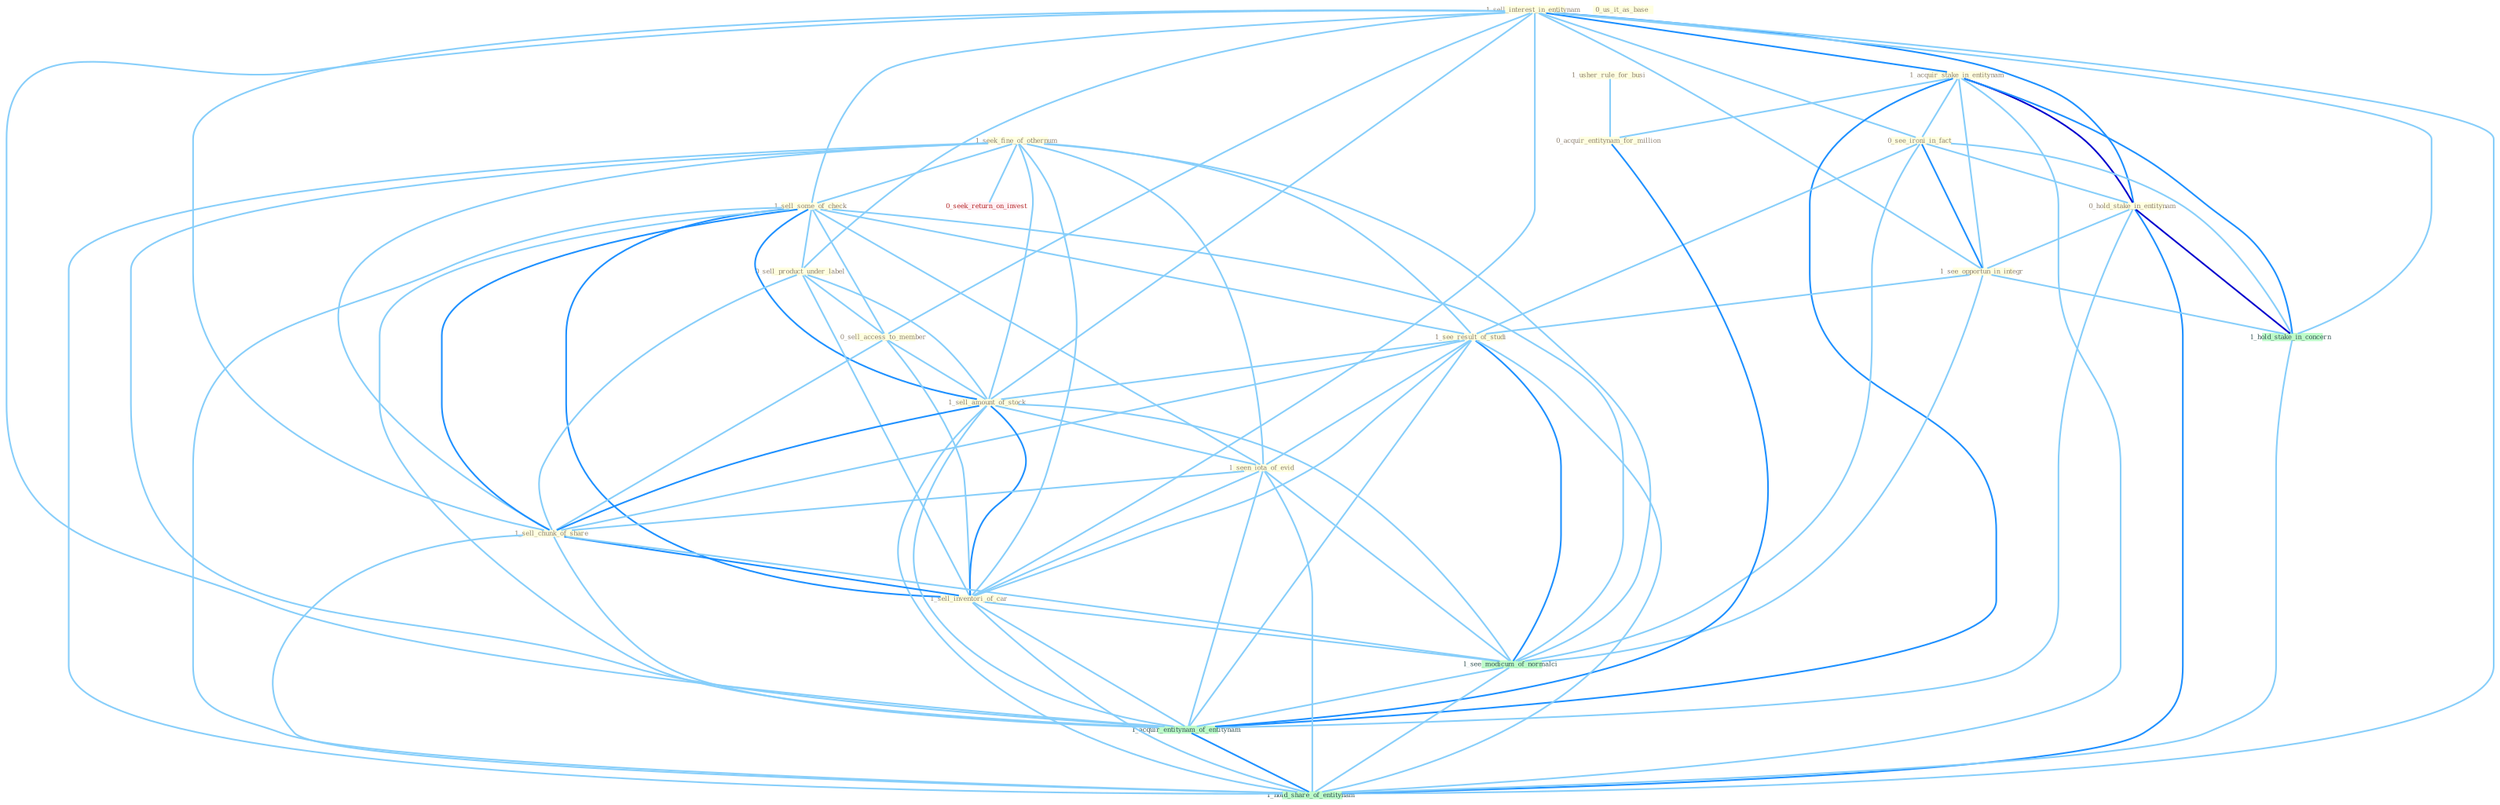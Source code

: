 Graph G{ 
    node
    [shape=polygon,style=filled,width=.5,height=.06,color="#BDFCC9",fixedsize=true,fontsize=4,
    fontcolor="#2f4f4f"];
    {node
    [color="#ffffe0", fontcolor="#8b7d6b"] "1_usher_rule_for_busi " "1_seek_fine_of_othernum " "1_sell_interest_in_entitynam " "1_acquir_stake_in_entitynam " "0_see_ironi_in_fact " "0_hold_stake_in_entitynam " "1_see_opportun_in_integr " "1_sell_some_of_check " "0_acquir_entitynam_for_million " "1_see_result_of_studi " "0_sell_product_under_label " "0_sell_access_to_member " "0_us_it_as_base " "1_sell_amount_of_stock " "1_seen_iota_of_evid " "1_sell_chunk_of_share " "1_sell_inventori_of_car "}
{node [color="#fff0f5", fontcolor="#b22222"] "0_seek_return_on_invest "}
edge [color="#B0E2FF"];

	"1_usher_rule_for_busi " -- "0_acquir_entitynam_for_million " [w="1", color="#87cefa" ];
	"1_seek_fine_of_othernum " -- "1_sell_some_of_check " [w="1", color="#87cefa" ];
	"1_seek_fine_of_othernum " -- "1_see_result_of_studi " [w="1", color="#87cefa" ];
	"1_seek_fine_of_othernum " -- "1_sell_amount_of_stock " [w="1", color="#87cefa" ];
	"1_seek_fine_of_othernum " -- "1_seen_iota_of_evid " [w="1", color="#87cefa" ];
	"1_seek_fine_of_othernum " -- "1_sell_chunk_of_share " [w="1", color="#87cefa" ];
	"1_seek_fine_of_othernum " -- "1_sell_inventori_of_car " [w="1", color="#87cefa" ];
	"1_seek_fine_of_othernum " -- "0_seek_return_on_invest " [w="1", color="#87cefa" ];
	"1_seek_fine_of_othernum " -- "1_see_modicum_of_normalci " [w="1", color="#87cefa" ];
	"1_seek_fine_of_othernum " -- "1_acquir_entitynam_of_entitynam " [w="1", color="#87cefa" ];
	"1_seek_fine_of_othernum " -- "1_hold_share_of_entitynam " [w="1", color="#87cefa" ];
	"1_sell_interest_in_entitynam " -- "1_acquir_stake_in_entitynam " [w="2", color="#1e90ff" , len=0.8];
	"1_sell_interest_in_entitynam " -- "0_see_ironi_in_fact " [w="1", color="#87cefa" ];
	"1_sell_interest_in_entitynam " -- "0_hold_stake_in_entitynam " [w="2", color="#1e90ff" , len=0.8];
	"1_sell_interest_in_entitynam " -- "1_see_opportun_in_integr " [w="1", color="#87cefa" ];
	"1_sell_interest_in_entitynam " -- "1_sell_some_of_check " [w="1", color="#87cefa" ];
	"1_sell_interest_in_entitynam " -- "0_sell_product_under_label " [w="1", color="#87cefa" ];
	"1_sell_interest_in_entitynam " -- "0_sell_access_to_member " [w="1", color="#87cefa" ];
	"1_sell_interest_in_entitynam " -- "1_sell_amount_of_stock " [w="1", color="#87cefa" ];
	"1_sell_interest_in_entitynam " -- "1_sell_chunk_of_share " [w="1", color="#87cefa" ];
	"1_sell_interest_in_entitynam " -- "1_sell_inventori_of_car " [w="1", color="#87cefa" ];
	"1_sell_interest_in_entitynam " -- "1_hold_stake_in_concern " [w="1", color="#87cefa" ];
	"1_sell_interest_in_entitynam " -- "1_acquir_entitynam_of_entitynam " [w="1", color="#87cefa" ];
	"1_sell_interest_in_entitynam " -- "1_hold_share_of_entitynam " [w="1", color="#87cefa" ];
	"1_acquir_stake_in_entitynam " -- "0_see_ironi_in_fact " [w="1", color="#87cefa" ];
	"1_acquir_stake_in_entitynam " -- "0_hold_stake_in_entitynam " [w="3", color="#0000cd" , len=0.6];
	"1_acquir_stake_in_entitynam " -- "1_see_opportun_in_integr " [w="1", color="#87cefa" ];
	"1_acquir_stake_in_entitynam " -- "0_acquir_entitynam_for_million " [w="1", color="#87cefa" ];
	"1_acquir_stake_in_entitynam " -- "1_hold_stake_in_concern " [w="2", color="#1e90ff" , len=0.8];
	"1_acquir_stake_in_entitynam " -- "1_acquir_entitynam_of_entitynam " [w="2", color="#1e90ff" , len=0.8];
	"1_acquir_stake_in_entitynam " -- "1_hold_share_of_entitynam " [w="1", color="#87cefa" ];
	"0_see_ironi_in_fact " -- "0_hold_stake_in_entitynam " [w="1", color="#87cefa" ];
	"0_see_ironi_in_fact " -- "1_see_opportun_in_integr " [w="2", color="#1e90ff" , len=0.8];
	"0_see_ironi_in_fact " -- "1_see_result_of_studi " [w="1", color="#87cefa" ];
	"0_see_ironi_in_fact " -- "1_hold_stake_in_concern " [w="1", color="#87cefa" ];
	"0_see_ironi_in_fact " -- "1_see_modicum_of_normalci " [w="1", color="#87cefa" ];
	"0_hold_stake_in_entitynam " -- "1_see_opportun_in_integr " [w="1", color="#87cefa" ];
	"0_hold_stake_in_entitynam " -- "1_hold_stake_in_concern " [w="3", color="#0000cd" , len=0.6];
	"0_hold_stake_in_entitynam " -- "1_acquir_entitynam_of_entitynam " [w="1", color="#87cefa" ];
	"0_hold_stake_in_entitynam " -- "1_hold_share_of_entitynam " [w="2", color="#1e90ff" , len=0.8];
	"1_see_opportun_in_integr " -- "1_see_result_of_studi " [w="1", color="#87cefa" ];
	"1_see_opportun_in_integr " -- "1_hold_stake_in_concern " [w="1", color="#87cefa" ];
	"1_see_opportun_in_integr " -- "1_see_modicum_of_normalci " [w="1", color="#87cefa" ];
	"1_sell_some_of_check " -- "1_see_result_of_studi " [w="1", color="#87cefa" ];
	"1_sell_some_of_check " -- "0_sell_product_under_label " [w="1", color="#87cefa" ];
	"1_sell_some_of_check " -- "0_sell_access_to_member " [w="1", color="#87cefa" ];
	"1_sell_some_of_check " -- "1_sell_amount_of_stock " [w="2", color="#1e90ff" , len=0.8];
	"1_sell_some_of_check " -- "1_seen_iota_of_evid " [w="1", color="#87cefa" ];
	"1_sell_some_of_check " -- "1_sell_chunk_of_share " [w="2", color="#1e90ff" , len=0.8];
	"1_sell_some_of_check " -- "1_sell_inventori_of_car " [w="2", color="#1e90ff" , len=0.8];
	"1_sell_some_of_check " -- "1_see_modicum_of_normalci " [w="1", color="#87cefa" ];
	"1_sell_some_of_check " -- "1_acquir_entitynam_of_entitynam " [w="1", color="#87cefa" ];
	"1_sell_some_of_check " -- "1_hold_share_of_entitynam " [w="1", color="#87cefa" ];
	"0_acquir_entitynam_for_million " -- "1_acquir_entitynam_of_entitynam " [w="2", color="#1e90ff" , len=0.8];
	"1_see_result_of_studi " -- "1_sell_amount_of_stock " [w="1", color="#87cefa" ];
	"1_see_result_of_studi " -- "1_seen_iota_of_evid " [w="1", color="#87cefa" ];
	"1_see_result_of_studi " -- "1_sell_chunk_of_share " [w="1", color="#87cefa" ];
	"1_see_result_of_studi " -- "1_sell_inventori_of_car " [w="1", color="#87cefa" ];
	"1_see_result_of_studi " -- "1_see_modicum_of_normalci " [w="2", color="#1e90ff" , len=0.8];
	"1_see_result_of_studi " -- "1_acquir_entitynam_of_entitynam " [w="1", color="#87cefa" ];
	"1_see_result_of_studi " -- "1_hold_share_of_entitynam " [w="1", color="#87cefa" ];
	"0_sell_product_under_label " -- "0_sell_access_to_member " [w="1", color="#87cefa" ];
	"0_sell_product_under_label " -- "1_sell_amount_of_stock " [w="1", color="#87cefa" ];
	"0_sell_product_under_label " -- "1_sell_chunk_of_share " [w="1", color="#87cefa" ];
	"0_sell_product_under_label " -- "1_sell_inventori_of_car " [w="1", color="#87cefa" ];
	"0_sell_access_to_member " -- "1_sell_amount_of_stock " [w="1", color="#87cefa" ];
	"0_sell_access_to_member " -- "1_sell_chunk_of_share " [w="1", color="#87cefa" ];
	"0_sell_access_to_member " -- "1_sell_inventori_of_car " [w="1", color="#87cefa" ];
	"1_sell_amount_of_stock " -- "1_seen_iota_of_evid " [w="1", color="#87cefa" ];
	"1_sell_amount_of_stock " -- "1_sell_chunk_of_share " [w="2", color="#1e90ff" , len=0.8];
	"1_sell_amount_of_stock " -- "1_sell_inventori_of_car " [w="2", color="#1e90ff" , len=0.8];
	"1_sell_amount_of_stock " -- "1_see_modicum_of_normalci " [w="1", color="#87cefa" ];
	"1_sell_amount_of_stock " -- "1_acquir_entitynam_of_entitynam " [w="1", color="#87cefa" ];
	"1_sell_amount_of_stock " -- "1_hold_share_of_entitynam " [w="1", color="#87cefa" ];
	"1_seen_iota_of_evid " -- "1_sell_chunk_of_share " [w="1", color="#87cefa" ];
	"1_seen_iota_of_evid " -- "1_sell_inventori_of_car " [w="1", color="#87cefa" ];
	"1_seen_iota_of_evid " -- "1_see_modicum_of_normalci " [w="1", color="#87cefa" ];
	"1_seen_iota_of_evid " -- "1_acquir_entitynam_of_entitynam " [w="1", color="#87cefa" ];
	"1_seen_iota_of_evid " -- "1_hold_share_of_entitynam " [w="1", color="#87cefa" ];
	"1_sell_chunk_of_share " -- "1_sell_inventori_of_car " [w="2", color="#1e90ff" , len=0.8];
	"1_sell_chunk_of_share " -- "1_see_modicum_of_normalci " [w="1", color="#87cefa" ];
	"1_sell_chunk_of_share " -- "1_acquir_entitynam_of_entitynam " [w="1", color="#87cefa" ];
	"1_sell_chunk_of_share " -- "1_hold_share_of_entitynam " [w="1", color="#87cefa" ];
	"1_sell_inventori_of_car " -- "1_see_modicum_of_normalci " [w="1", color="#87cefa" ];
	"1_sell_inventori_of_car " -- "1_acquir_entitynam_of_entitynam " [w="1", color="#87cefa" ];
	"1_sell_inventori_of_car " -- "1_hold_share_of_entitynam " [w="1", color="#87cefa" ];
	"1_hold_stake_in_concern " -- "1_hold_share_of_entitynam " [w="1", color="#87cefa" ];
	"1_see_modicum_of_normalci " -- "1_acquir_entitynam_of_entitynam " [w="1", color="#87cefa" ];
	"1_see_modicum_of_normalci " -- "1_hold_share_of_entitynam " [w="1", color="#87cefa" ];
	"1_acquir_entitynam_of_entitynam " -- "1_hold_share_of_entitynam " [w="2", color="#1e90ff" , len=0.8];
}